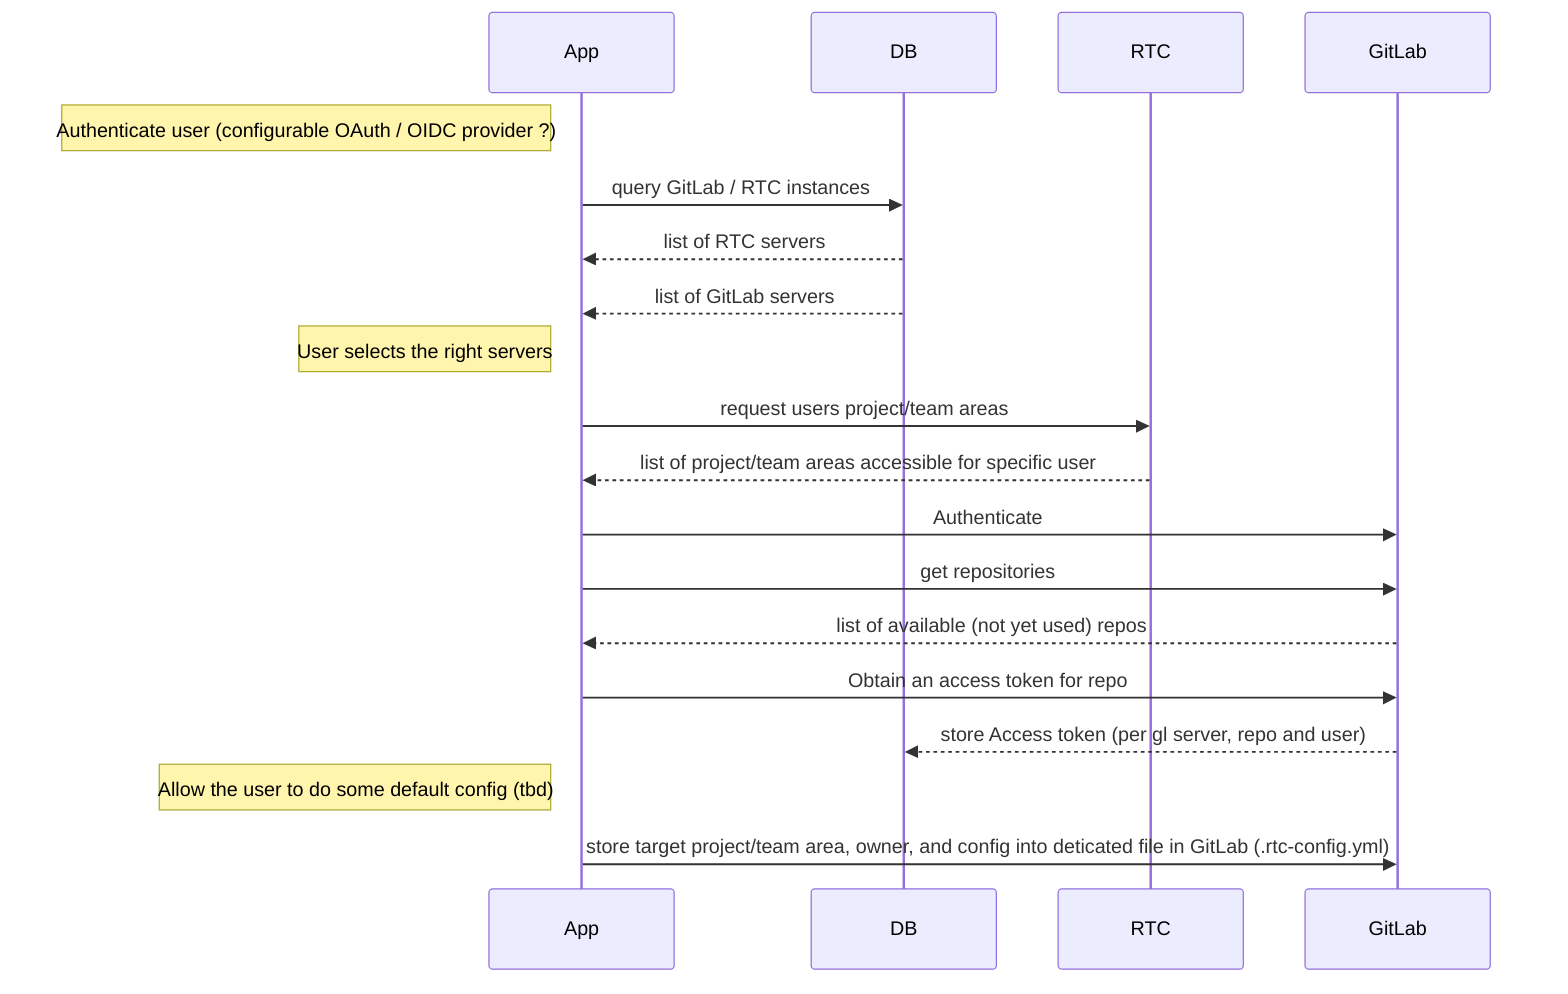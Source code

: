 sequenceDiagram
Note left of App: Authenticate user (configurable OAuth / OIDC provider ?)
App ->> DB: query GitLab / RTC instances
DB -->> App: list of RTC servers
DB -->> App: list of GitLab servers
Note left of App: User selects the right servers
App ->> RTC: request users project/team areas
RTC -->> App: list of project/team areas accessible for specific user
App ->> GitLab: Authenticate
App ->> GitLab: get repositories
GitLab -->> App: list of available (not yet used) repos
App ->> GitLab: Obtain an access token for repo
GitLab -->> DB: store Access token (per gl server, repo and user)
Note left of App: Allow the user to do some default config (tbd)
App ->> GitLab: store target project/team area, owner, and config into deticated file in GitLab (.rtc-config.yml)